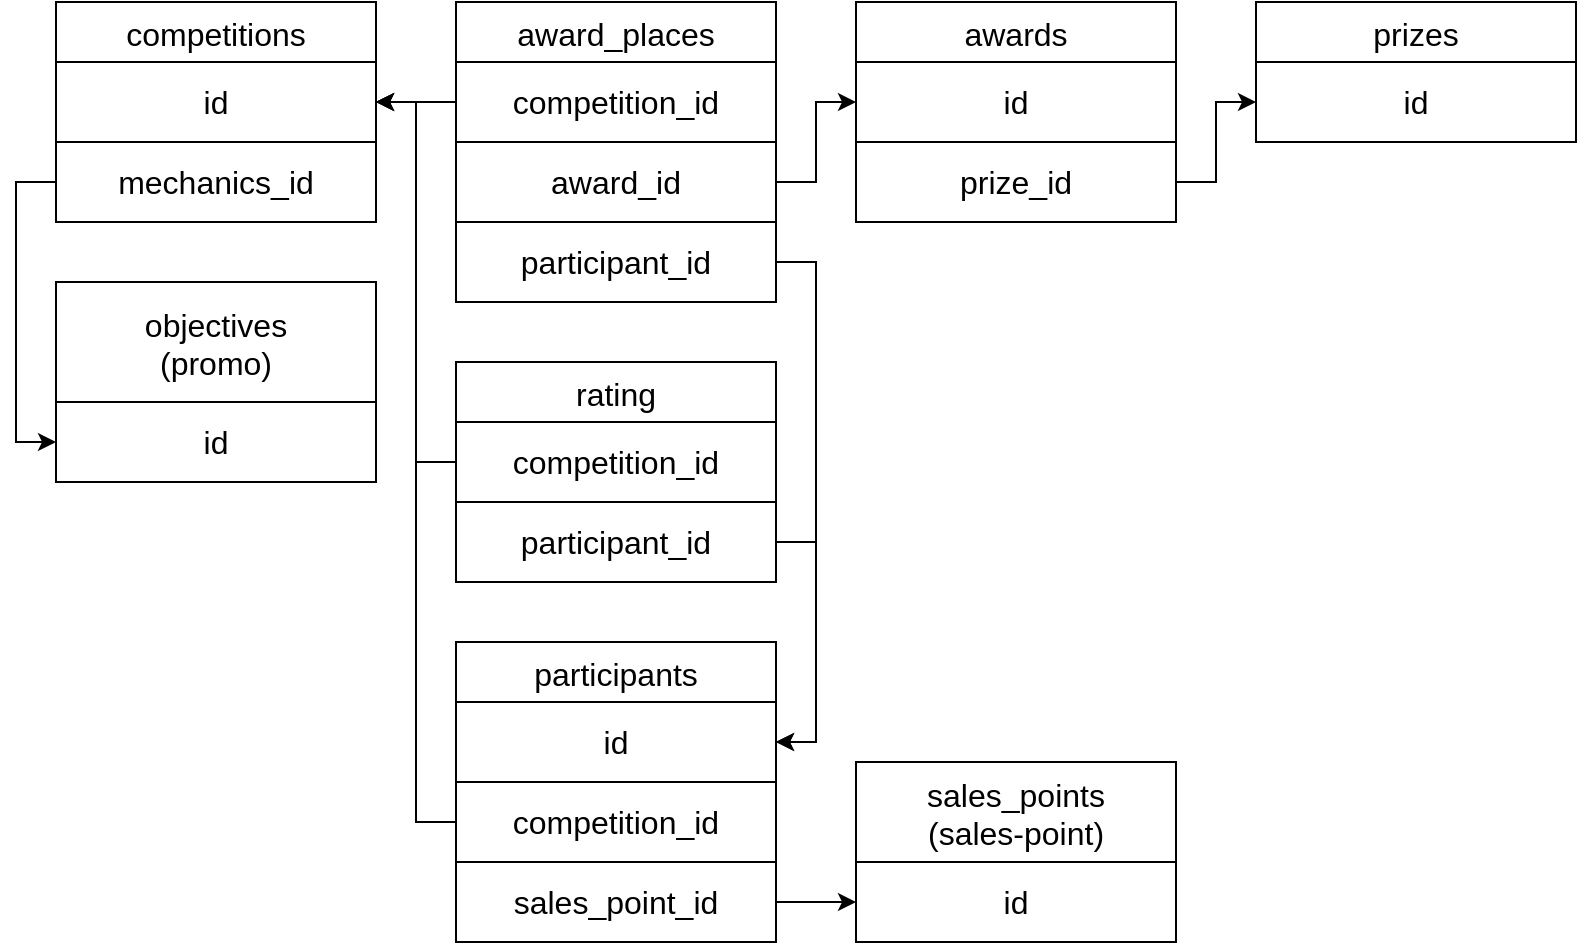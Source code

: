 <mxfile version="22.0.4" type="github">
  <diagram name="Page-1" id="EtD28qyzy0BejH9gj2LN">
    <mxGraphModel dx="1313" dy="708" grid="1" gridSize="10" guides="1" tooltips="1" connect="1" arrows="1" fold="1" page="1" pageScale="1" pageWidth="1200" pageHeight="1920" math="0" shadow="0">
      <root>
        <mxCell id="0" />
        <mxCell id="1" parent="0" />
        <mxCell id="EDXPvDHxyA1YmJE7wT1X-32" value="competitions" style="shape=table;startSize=30;container=1;collapsible=0;childLayout=tableLayout;strokeColor=default;fontSize=16;" parent="1" vertex="1">
          <mxGeometry x="40" y="80" width="160" height="110" as="geometry" />
        </mxCell>
        <mxCell id="EDXPvDHxyA1YmJE7wT1X-33" value="" style="shape=tableRow;horizontal=0;startSize=0;swimlaneHead=0;swimlaneBody=0;strokeColor=inherit;top=0;left=0;bottom=0;right=0;collapsible=0;dropTarget=0;fillColor=none;points=[[0,0.5],[1,0.5]];portConstraint=eastwest;fontSize=16;" parent="EDXPvDHxyA1YmJE7wT1X-32" vertex="1">
          <mxGeometry y="30" width="160" height="40" as="geometry" />
        </mxCell>
        <mxCell id="EDXPvDHxyA1YmJE7wT1X-34" value="id&lt;br&gt;" style="shape=partialRectangle;html=1;whiteSpace=wrap;connectable=0;strokeColor=inherit;overflow=hidden;fillColor=none;top=0;left=0;bottom=0;right=0;pointerEvents=1;fontSize=16;" parent="EDXPvDHxyA1YmJE7wT1X-33" vertex="1">
          <mxGeometry width="160" height="40" as="geometry">
            <mxRectangle width="160" height="40" as="alternateBounds" />
          </mxGeometry>
        </mxCell>
        <mxCell id="EDXPvDHxyA1YmJE7wT1X-49" value="" style="shape=tableRow;horizontal=0;startSize=0;swimlaneHead=0;swimlaneBody=0;strokeColor=inherit;top=0;left=0;bottom=0;right=0;collapsible=0;dropTarget=0;fillColor=none;points=[[0,0.5],[1,0.5]];portConstraint=eastwest;fontSize=16;" parent="EDXPvDHxyA1YmJE7wT1X-32" vertex="1">
          <mxGeometry y="70" width="160" height="40" as="geometry" />
        </mxCell>
        <mxCell id="EDXPvDHxyA1YmJE7wT1X-50" value="mechanics_id" style="shape=partialRectangle;html=1;whiteSpace=wrap;connectable=0;strokeColor=inherit;overflow=hidden;fillColor=none;top=0;left=0;bottom=0;right=0;pointerEvents=1;fontSize=16;" parent="EDXPvDHxyA1YmJE7wT1X-49" vertex="1">
          <mxGeometry width="160" height="40" as="geometry">
            <mxRectangle width="160" height="40" as="alternateBounds" />
          </mxGeometry>
        </mxCell>
        <mxCell id="EDXPvDHxyA1YmJE7wT1X-90" value="award_places" style="shape=table;startSize=30;container=1;collapsible=0;childLayout=tableLayout;strokeColor=default;fontSize=16;" parent="1" vertex="1">
          <mxGeometry x="240" y="80" width="160" height="150" as="geometry" />
        </mxCell>
        <mxCell id="EDXPvDHxyA1YmJE7wT1X-93" value="" style="shape=tableRow;horizontal=0;startSize=0;swimlaneHead=0;swimlaneBody=0;strokeColor=inherit;top=0;left=0;bottom=0;right=0;collapsible=0;dropTarget=0;fillColor=none;points=[[0,0.5],[1,0.5]];portConstraint=eastwest;fontSize=16;" parent="EDXPvDHxyA1YmJE7wT1X-90" vertex="1">
          <mxGeometry y="30" width="160" height="40" as="geometry" />
        </mxCell>
        <mxCell id="EDXPvDHxyA1YmJE7wT1X-94" value="competition_id" style="shape=partialRectangle;html=1;whiteSpace=wrap;connectable=0;strokeColor=inherit;overflow=hidden;fillColor=none;top=0;left=0;bottom=0;right=0;pointerEvents=1;fontSize=16;" parent="EDXPvDHxyA1YmJE7wT1X-93" vertex="1">
          <mxGeometry width="160" height="40" as="geometry">
            <mxRectangle width="160" height="40" as="alternateBounds" />
          </mxGeometry>
        </mxCell>
        <mxCell id="jb2zJ3vSa-d5ti7WJfpz-47" style="shape=tableRow;horizontal=0;startSize=0;swimlaneHead=0;swimlaneBody=0;strokeColor=inherit;top=0;left=0;bottom=0;right=0;collapsible=0;dropTarget=0;fillColor=none;points=[[0,0.5],[1,0.5]];portConstraint=eastwest;fontSize=16;" vertex="1" parent="EDXPvDHxyA1YmJE7wT1X-90">
          <mxGeometry y="70" width="160" height="40" as="geometry" />
        </mxCell>
        <mxCell id="jb2zJ3vSa-d5ti7WJfpz-48" value="award_id" style="shape=partialRectangle;html=1;whiteSpace=wrap;connectable=0;strokeColor=inherit;overflow=hidden;fillColor=none;top=0;left=0;bottom=0;right=0;pointerEvents=1;fontSize=16;" vertex="1" parent="jb2zJ3vSa-d5ti7WJfpz-47">
          <mxGeometry width="160" height="40" as="geometry">
            <mxRectangle width="160" height="40" as="alternateBounds" />
          </mxGeometry>
        </mxCell>
        <mxCell id="jb2zJ3vSa-d5ti7WJfpz-49" style="shape=tableRow;horizontal=0;startSize=0;swimlaneHead=0;swimlaneBody=0;strokeColor=inherit;top=0;left=0;bottom=0;right=0;collapsible=0;dropTarget=0;fillColor=none;points=[[0,0.5],[1,0.5]];portConstraint=eastwest;fontSize=16;" vertex="1" parent="EDXPvDHxyA1YmJE7wT1X-90">
          <mxGeometry y="110" width="160" height="40" as="geometry" />
        </mxCell>
        <mxCell id="jb2zJ3vSa-d5ti7WJfpz-50" value="participant_id" style="shape=partialRectangle;html=1;whiteSpace=wrap;connectable=0;strokeColor=inherit;overflow=hidden;fillColor=none;top=0;left=0;bottom=0;right=0;pointerEvents=1;fontSize=16;" vertex="1" parent="jb2zJ3vSa-d5ti7WJfpz-49">
          <mxGeometry width="160" height="40" as="geometry">
            <mxRectangle width="160" height="40" as="alternateBounds" />
          </mxGeometry>
        </mxCell>
        <mxCell id="jb2zJ3vSa-d5ti7WJfpz-1" value="awards" style="shape=table;startSize=30;container=1;collapsible=0;childLayout=tableLayout;strokeColor=default;fontSize=16;" vertex="1" parent="1">
          <mxGeometry x="440" y="80" width="160" height="110" as="geometry" />
        </mxCell>
        <mxCell id="jb2zJ3vSa-d5ti7WJfpz-4" value="" style="shape=tableRow;horizontal=0;startSize=0;swimlaneHead=0;swimlaneBody=0;strokeColor=inherit;top=0;left=0;bottom=0;right=0;collapsible=0;dropTarget=0;fillColor=none;points=[[0,0.5],[1,0.5]];portConstraint=eastwest;fontSize=16;" vertex="1" parent="jb2zJ3vSa-d5ti7WJfpz-1">
          <mxGeometry y="30" width="160" height="40" as="geometry" />
        </mxCell>
        <mxCell id="jb2zJ3vSa-d5ti7WJfpz-5" value="id" style="shape=partialRectangle;html=1;whiteSpace=wrap;connectable=0;strokeColor=inherit;overflow=hidden;fillColor=none;top=0;left=0;bottom=0;right=0;pointerEvents=1;fontSize=16;" vertex="1" parent="jb2zJ3vSa-d5ti7WJfpz-4">
          <mxGeometry width="160" height="40" as="geometry">
            <mxRectangle width="160" height="40" as="alternateBounds" />
          </mxGeometry>
        </mxCell>
        <mxCell id="jb2zJ3vSa-d5ti7WJfpz-32" style="shape=tableRow;horizontal=0;startSize=0;swimlaneHead=0;swimlaneBody=0;strokeColor=inherit;top=0;left=0;bottom=0;right=0;collapsible=0;dropTarget=0;fillColor=none;points=[[0,0.5],[1,0.5]];portConstraint=eastwest;fontSize=16;" vertex="1" parent="jb2zJ3vSa-d5ti7WJfpz-1">
          <mxGeometry y="70" width="160" height="40" as="geometry" />
        </mxCell>
        <mxCell id="jb2zJ3vSa-d5ti7WJfpz-33" value="prize_id" style="shape=partialRectangle;html=1;whiteSpace=wrap;connectable=0;strokeColor=inherit;overflow=hidden;fillColor=none;top=0;left=0;bottom=0;right=0;pointerEvents=1;fontSize=16;" vertex="1" parent="jb2zJ3vSa-d5ti7WJfpz-32">
          <mxGeometry width="160" height="40" as="geometry">
            <mxRectangle width="160" height="40" as="alternateBounds" />
          </mxGeometry>
        </mxCell>
        <mxCell id="jb2zJ3vSa-d5ti7WJfpz-6" value="prizes" style="shape=table;startSize=30;container=1;collapsible=0;childLayout=tableLayout;strokeColor=default;fontSize=16;" vertex="1" parent="1">
          <mxGeometry x="640" y="80" width="160" height="70" as="geometry" />
        </mxCell>
        <mxCell id="jb2zJ3vSa-d5ti7WJfpz-7" value="" style="shape=tableRow;horizontal=0;startSize=0;swimlaneHead=0;swimlaneBody=0;strokeColor=inherit;top=0;left=0;bottom=0;right=0;collapsible=0;dropTarget=0;fillColor=none;points=[[0,0.5],[1,0.5]];portConstraint=eastwest;fontSize=16;" vertex="1" parent="jb2zJ3vSa-d5ti7WJfpz-6">
          <mxGeometry y="30" width="160" height="40" as="geometry" />
        </mxCell>
        <mxCell id="jb2zJ3vSa-d5ti7WJfpz-8" value="id" style="shape=partialRectangle;html=1;whiteSpace=wrap;connectable=0;strokeColor=inherit;overflow=hidden;fillColor=none;top=0;left=0;bottom=0;right=0;pointerEvents=1;fontSize=16;" vertex="1" parent="jb2zJ3vSa-d5ti7WJfpz-7">
          <mxGeometry width="160" height="40" as="geometry">
            <mxRectangle width="160" height="40" as="alternateBounds" />
          </mxGeometry>
        </mxCell>
        <mxCell id="jb2zJ3vSa-d5ti7WJfpz-18" value="participants" style="shape=table;startSize=30;container=1;collapsible=0;childLayout=tableLayout;strokeColor=default;fontSize=16;" vertex="1" parent="1">
          <mxGeometry x="240" y="400" width="160" height="150" as="geometry" />
        </mxCell>
        <mxCell id="jb2zJ3vSa-d5ti7WJfpz-19" value="" style="shape=tableRow;horizontal=0;startSize=0;swimlaneHead=0;swimlaneBody=0;strokeColor=inherit;top=0;left=0;bottom=0;right=0;collapsible=0;dropTarget=0;fillColor=none;points=[[0,0.5],[1,0.5]];portConstraint=eastwest;fontSize=16;" vertex="1" parent="jb2zJ3vSa-d5ti7WJfpz-18">
          <mxGeometry y="30" width="160" height="40" as="geometry" />
        </mxCell>
        <mxCell id="jb2zJ3vSa-d5ti7WJfpz-20" value="id" style="shape=partialRectangle;html=1;whiteSpace=wrap;connectable=0;strokeColor=inherit;overflow=hidden;fillColor=none;top=0;left=0;bottom=0;right=0;pointerEvents=1;fontSize=16;" vertex="1" parent="jb2zJ3vSa-d5ti7WJfpz-19">
          <mxGeometry width="160" height="40" as="geometry">
            <mxRectangle width="160" height="40" as="alternateBounds" />
          </mxGeometry>
        </mxCell>
        <mxCell id="jb2zJ3vSa-d5ti7WJfpz-21" value="" style="shape=tableRow;horizontal=0;startSize=0;swimlaneHead=0;swimlaneBody=0;strokeColor=inherit;top=0;left=0;bottom=0;right=0;collapsible=0;dropTarget=0;fillColor=none;points=[[0,0.5],[1,0.5]];portConstraint=eastwest;fontSize=16;" vertex="1" parent="jb2zJ3vSa-d5ti7WJfpz-18">
          <mxGeometry y="70" width="160" height="40" as="geometry" />
        </mxCell>
        <mxCell id="jb2zJ3vSa-d5ti7WJfpz-22" value="competition_id" style="shape=partialRectangle;html=1;whiteSpace=wrap;connectable=0;strokeColor=inherit;overflow=hidden;fillColor=none;top=0;left=0;bottom=0;right=0;pointerEvents=1;fontSize=16;" vertex="1" parent="jb2zJ3vSa-d5ti7WJfpz-21">
          <mxGeometry width="160" height="40" as="geometry">
            <mxRectangle width="160" height="40" as="alternateBounds" />
          </mxGeometry>
        </mxCell>
        <mxCell id="jb2zJ3vSa-d5ti7WJfpz-38" style="shape=tableRow;horizontal=0;startSize=0;swimlaneHead=0;swimlaneBody=0;strokeColor=inherit;top=0;left=0;bottom=0;right=0;collapsible=0;dropTarget=0;fillColor=none;points=[[0,0.5],[1,0.5]];portConstraint=eastwest;fontSize=16;" vertex="1" parent="jb2zJ3vSa-d5ti7WJfpz-18">
          <mxGeometry y="110" width="160" height="40" as="geometry" />
        </mxCell>
        <mxCell id="jb2zJ3vSa-d5ti7WJfpz-39" value="sales_point_id" style="shape=partialRectangle;html=1;whiteSpace=wrap;connectable=0;strokeColor=inherit;overflow=hidden;fillColor=none;top=0;left=0;bottom=0;right=0;pointerEvents=1;fontSize=16;" vertex="1" parent="jb2zJ3vSa-d5ti7WJfpz-38">
          <mxGeometry width="160" height="40" as="geometry">
            <mxRectangle width="160" height="40" as="alternateBounds" />
          </mxGeometry>
        </mxCell>
        <mxCell id="jb2zJ3vSa-d5ti7WJfpz-23" value="objectives&#xa;(promo)" style="shape=table;startSize=60;container=1;collapsible=0;childLayout=tableLayout;strokeColor=default;fontSize=16;" vertex="1" parent="1">
          <mxGeometry x="40" y="220" width="160" height="100" as="geometry" />
        </mxCell>
        <mxCell id="jb2zJ3vSa-d5ti7WJfpz-24" value="" style="shape=tableRow;horizontal=0;startSize=0;swimlaneHead=0;swimlaneBody=0;strokeColor=inherit;top=0;left=0;bottom=0;right=0;collapsible=0;dropTarget=0;fillColor=none;points=[[0,0.5],[1,0.5]];portConstraint=eastwest;fontSize=16;" vertex="1" parent="jb2zJ3vSa-d5ti7WJfpz-23">
          <mxGeometry y="60" width="160" height="40" as="geometry" />
        </mxCell>
        <mxCell id="jb2zJ3vSa-d5ti7WJfpz-25" value="id&lt;br&gt;" style="shape=partialRectangle;html=1;whiteSpace=wrap;connectable=0;strokeColor=inherit;overflow=hidden;fillColor=none;top=0;left=0;bottom=0;right=0;pointerEvents=1;fontSize=16;" vertex="1" parent="jb2zJ3vSa-d5ti7WJfpz-24">
          <mxGeometry width="160" height="40" as="geometry">
            <mxRectangle width="160" height="40" as="alternateBounds" />
          </mxGeometry>
        </mxCell>
        <mxCell id="jb2zJ3vSa-d5ti7WJfpz-28" style="edgeStyle=orthogonalEdgeStyle;rounded=0;orthogonalLoop=1;jettySize=auto;html=1;exitX=0;exitY=0.5;exitDx=0;exitDy=0;entryX=0;entryY=0.5;entryDx=0;entryDy=0;" edge="1" parent="1" source="EDXPvDHxyA1YmJE7wT1X-49" target="jb2zJ3vSa-d5ti7WJfpz-24">
          <mxGeometry relative="1" as="geometry" />
        </mxCell>
        <mxCell id="jb2zJ3vSa-d5ti7WJfpz-30" style="edgeStyle=orthogonalEdgeStyle;rounded=0;orthogonalLoop=1;jettySize=auto;html=1;" edge="1" parent="1" source="EDXPvDHxyA1YmJE7wT1X-93" target="EDXPvDHxyA1YmJE7wT1X-33">
          <mxGeometry relative="1" as="geometry" />
        </mxCell>
        <mxCell id="jb2zJ3vSa-d5ti7WJfpz-34" style="edgeStyle=orthogonalEdgeStyle;rounded=0;orthogonalLoop=1;jettySize=auto;html=1;entryX=0;entryY=0.5;entryDx=0;entryDy=0;" edge="1" parent="1" source="jb2zJ3vSa-d5ti7WJfpz-32" target="jb2zJ3vSa-d5ti7WJfpz-7">
          <mxGeometry relative="1" as="geometry" />
        </mxCell>
        <mxCell id="jb2zJ3vSa-d5ti7WJfpz-37" style="edgeStyle=orthogonalEdgeStyle;rounded=0;orthogonalLoop=1;jettySize=auto;html=1;entryX=1;entryY=0.5;entryDx=0;entryDy=0;" edge="1" parent="1" source="jb2zJ3vSa-d5ti7WJfpz-14" target="EDXPvDHxyA1YmJE7wT1X-33">
          <mxGeometry relative="1" as="geometry" />
        </mxCell>
        <mxCell id="jb2zJ3vSa-d5ti7WJfpz-11" value="rating" style="shape=table;startSize=30;container=1;collapsible=0;childLayout=tableLayout;strokeColor=default;fontSize=16;" vertex="1" parent="1">
          <mxGeometry x="240" y="260" width="160" height="110" as="geometry" />
        </mxCell>
        <mxCell id="jb2zJ3vSa-d5ti7WJfpz-14" value="" style="shape=tableRow;horizontal=0;startSize=0;swimlaneHead=0;swimlaneBody=0;strokeColor=inherit;top=0;left=0;bottom=0;right=0;collapsible=0;dropTarget=0;fillColor=none;points=[[0,0.5],[1,0.5]];portConstraint=eastwest;fontSize=16;" vertex="1" parent="jb2zJ3vSa-d5ti7WJfpz-11">
          <mxGeometry y="30" width="160" height="40" as="geometry" />
        </mxCell>
        <mxCell id="jb2zJ3vSa-d5ti7WJfpz-15" value="competition_id" style="shape=partialRectangle;html=1;whiteSpace=wrap;connectable=0;strokeColor=inherit;overflow=hidden;fillColor=none;top=0;left=0;bottom=0;right=0;pointerEvents=1;fontSize=16;" vertex="1" parent="jb2zJ3vSa-d5ti7WJfpz-14">
          <mxGeometry width="160" height="40" as="geometry">
            <mxRectangle width="160" height="40" as="alternateBounds" />
          </mxGeometry>
        </mxCell>
        <mxCell id="jb2zJ3vSa-d5ti7WJfpz-35" style="shape=tableRow;horizontal=0;startSize=0;swimlaneHead=0;swimlaneBody=0;strokeColor=inherit;top=0;left=0;bottom=0;right=0;collapsible=0;dropTarget=0;fillColor=none;points=[[0,0.5],[1,0.5]];portConstraint=eastwest;fontSize=16;" vertex="1" parent="jb2zJ3vSa-d5ti7WJfpz-11">
          <mxGeometry y="70" width="160" height="40" as="geometry" />
        </mxCell>
        <mxCell id="jb2zJ3vSa-d5ti7WJfpz-36" value="participant_id" style="shape=partialRectangle;html=1;whiteSpace=wrap;connectable=0;strokeColor=inherit;overflow=hidden;fillColor=none;top=0;left=0;bottom=0;right=0;pointerEvents=1;fontSize=16;" vertex="1" parent="jb2zJ3vSa-d5ti7WJfpz-35">
          <mxGeometry width="160" height="40" as="geometry">
            <mxRectangle width="160" height="40" as="alternateBounds" />
          </mxGeometry>
        </mxCell>
        <mxCell id="jb2zJ3vSa-d5ti7WJfpz-40" style="edgeStyle=orthogonalEdgeStyle;rounded=0;orthogonalLoop=1;jettySize=auto;html=1;exitX=1;exitY=0.5;exitDx=0;exitDy=0;" edge="1" parent="1" source="jb2zJ3vSa-d5ti7WJfpz-35" target="jb2zJ3vSa-d5ti7WJfpz-19">
          <mxGeometry relative="1" as="geometry" />
        </mxCell>
        <mxCell id="jb2zJ3vSa-d5ti7WJfpz-41" value="sales_points&#xa;(sales-point)" style="shape=table;startSize=50;container=1;collapsible=0;childLayout=tableLayout;strokeColor=default;fontSize=16;" vertex="1" parent="1">
          <mxGeometry x="440" y="460" width="160" height="90" as="geometry" />
        </mxCell>
        <mxCell id="jb2zJ3vSa-d5ti7WJfpz-42" value="" style="shape=tableRow;horizontal=0;startSize=0;swimlaneHead=0;swimlaneBody=0;strokeColor=inherit;top=0;left=0;bottom=0;right=0;collapsible=0;dropTarget=0;fillColor=none;points=[[0,0.5],[1,0.5]];portConstraint=eastwest;fontSize=16;" vertex="1" parent="jb2zJ3vSa-d5ti7WJfpz-41">
          <mxGeometry y="50" width="160" height="40" as="geometry" />
        </mxCell>
        <mxCell id="jb2zJ3vSa-d5ti7WJfpz-43" value="id&lt;br&gt;" style="shape=partialRectangle;html=1;whiteSpace=wrap;connectable=0;strokeColor=inherit;overflow=hidden;fillColor=none;top=0;left=0;bottom=0;right=0;pointerEvents=1;fontSize=16;" vertex="1" parent="jb2zJ3vSa-d5ti7WJfpz-42">
          <mxGeometry width="160" height="40" as="geometry">
            <mxRectangle width="160" height="40" as="alternateBounds" />
          </mxGeometry>
        </mxCell>
        <mxCell id="jb2zJ3vSa-d5ti7WJfpz-44" style="edgeStyle=orthogonalEdgeStyle;rounded=0;orthogonalLoop=1;jettySize=auto;html=1;" edge="1" parent="1" source="jb2zJ3vSa-d5ti7WJfpz-38" target="jb2zJ3vSa-d5ti7WJfpz-42">
          <mxGeometry relative="1" as="geometry" />
        </mxCell>
        <mxCell id="jb2zJ3vSa-d5ti7WJfpz-45" style="edgeStyle=orthogonalEdgeStyle;rounded=0;orthogonalLoop=1;jettySize=auto;html=1;" edge="1" parent="1" source="jb2zJ3vSa-d5ti7WJfpz-21" target="EDXPvDHxyA1YmJE7wT1X-33">
          <mxGeometry relative="1" as="geometry" />
        </mxCell>
        <mxCell id="jb2zJ3vSa-d5ti7WJfpz-51" style="edgeStyle=orthogonalEdgeStyle;rounded=0;orthogonalLoop=1;jettySize=auto;html=1;entryX=0;entryY=0.5;entryDx=0;entryDy=0;" edge="1" parent="1" source="jb2zJ3vSa-d5ti7WJfpz-47" target="jb2zJ3vSa-d5ti7WJfpz-4">
          <mxGeometry relative="1" as="geometry" />
        </mxCell>
        <mxCell id="jb2zJ3vSa-d5ti7WJfpz-53" style="edgeStyle=orthogonalEdgeStyle;rounded=0;orthogonalLoop=1;jettySize=auto;html=1;" edge="1" parent="1" source="jb2zJ3vSa-d5ti7WJfpz-49" target="jb2zJ3vSa-d5ti7WJfpz-19">
          <mxGeometry relative="1" as="geometry">
            <Array as="points">
              <mxPoint x="420" y="210" />
              <mxPoint x="420" y="450" />
            </Array>
          </mxGeometry>
        </mxCell>
      </root>
    </mxGraphModel>
  </diagram>
</mxfile>
